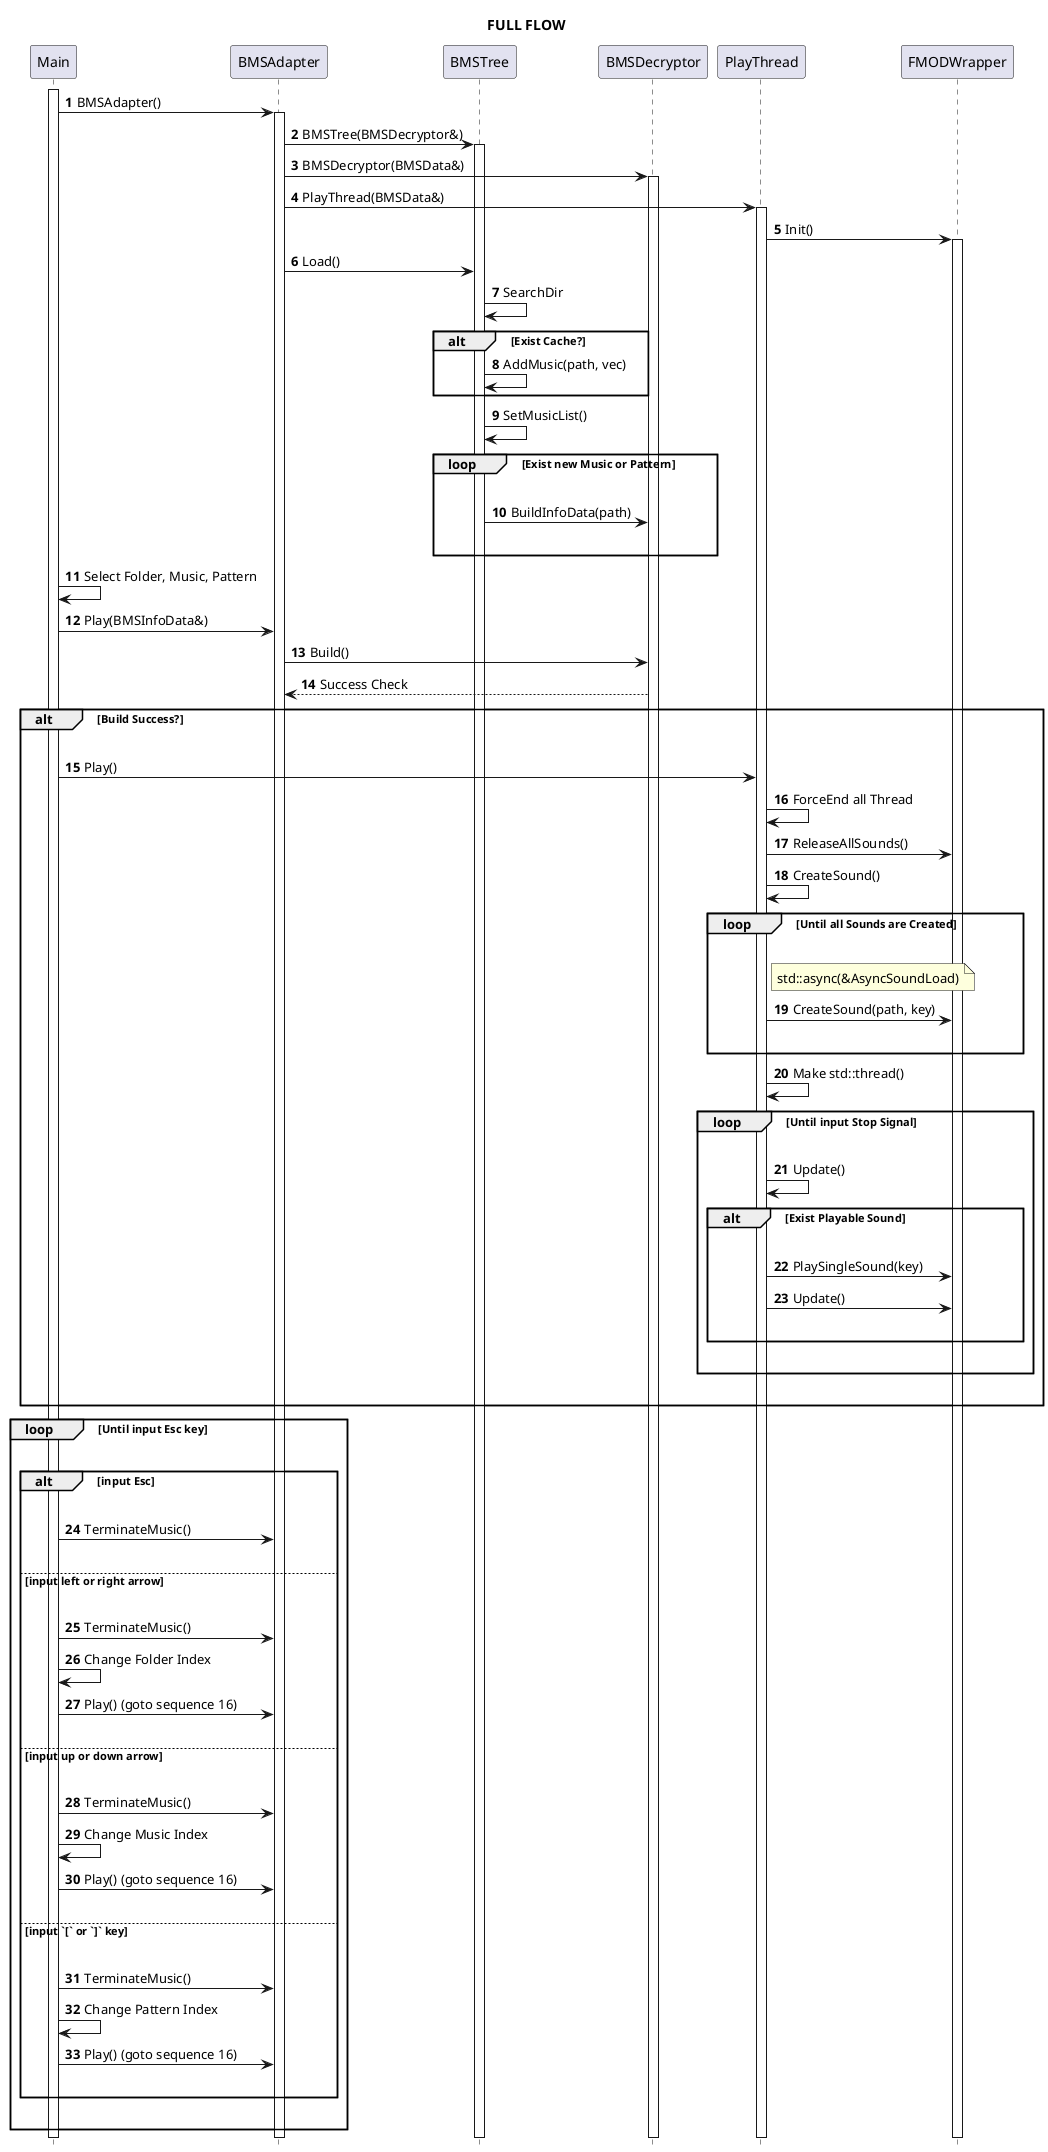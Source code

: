 
@startuml decrypt_sequence
title FULL FLOW
autonumber
hide footbox

activate Main
Main -> BMSAdapter : BMSAdapter()
activate BMSAdapter
BMSAdapter -> BMSTree : BMSTree(BMSDecryptor&)
activate BMSTree
BMSAdapter -> BMSDecryptor : BMSDecryptor(BMSData&)
activate BMSDecryptor
BMSAdapter -> PlayThread : PlayThread(BMSData&)
activate PlayThread
PlayThread -> FMODWrapper : Init()
activate FMODWrapper
BMSAdapter -> BMSTree : Load()
BMSTree -> BMSTree : SearchDir
alt Exist Cache?
    BMSTree -> BMSTree : AddMusic(path, vec)
end
BMSTree -> BMSTree : SetMusicList()
loop Exist new Music or Pattern
    |||
    BMSTree -> BMSDecryptor : BuildInfoData(path)
    |||
end
Main -> Main : Select Folder, Music, Pattern
Main -> BMSAdapter : Play(BMSInfoData&)
BMSAdapter -> BMSDecryptor : Build()
BMSAdapter <-- BMSDecryptor : Success Check
alt Build Success?
    |||
    Main -> PlayThread : Play()
    PlayThread -> PlayThread : ForceEnd all Thread
    PlayThread -> FMODWrapper : ReleaseAllSounds()
    PlayThread -> PlayThread : CreateSound()
    loop Until all Sounds are Created
        |||
        note right of PlayThread: std::async(&AsyncSoundLoad)
        PlayThread -> FMODWrapper : CreateSound(path, key)
        |||
    end
    PlayThread -> PlayThread : Make std::thread()
    loop Until input Stop Signal
        |||
        PlayThread -> PlayThread : Update()
        alt Exist Playable Sound
            |||
            PlayThread -> FMODWrapper : PlaySingleSound(key)
            PlayThread -> FMODWrapper : Update()
            |||
        end
        |||
    end
    |||
end

loop Until input Esc key
    |||
    alt input Esc
        |||
        Main -> BMSAdapter : TerminateMusic()
        |||
    else input left or right arrow
        |||
        Main -> BMSAdapter : TerminateMusic()
        Main -> Main : Change Folder Index
        Main -> BMSAdapter : Play() (goto sequence 16)
        |||
    else input up or down arrow
        |||
        Main -> BMSAdapter : TerminateMusic()
        Main -> Main : Change Music Index
        Main -> BMSAdapter : Play() (goto sequence 16)
        |||
    else input `[` or `]` key
        |||
        Main -> BMSAdapter : TerminateMusic()
        Main -> Main : Change Pattern Index
        Main -> BMSAdapter : Play() (goto sequence 16)
        |||
    end
    |||
end
@enduml